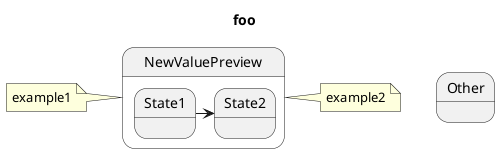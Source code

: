 {
  "sha1": "raeee9qkxy78fo6kmd4cqwpp4v898mn",
  "insertion": {
    "when": "2024-06-04T17:28:43.507Z",
    "user": "plantuml@gmail.com"
  }
}
@startuml
title foo
state NewValuePreview [[http://www.yahoo.com/NewValuePreview]] {
state State1 [[http://www.yahoo.com/State1]]

State1 -> State2
}
state Other [[http://www.yahoo.com/Other]]

'url of State1 is [[http://www.yahoo.com/State1]]
'url of NewValuePreview is [[http://www.yahoo.com/NewValuePreview]]
'url of Other is [[http://www.yahoo.com/Other]]

note left of NewValuePreview [[http://www.google.com/note1]]
example1
end note

note right of NewValuePreview [[http://www.google.com/note2]]
example2
end note
@enduml
